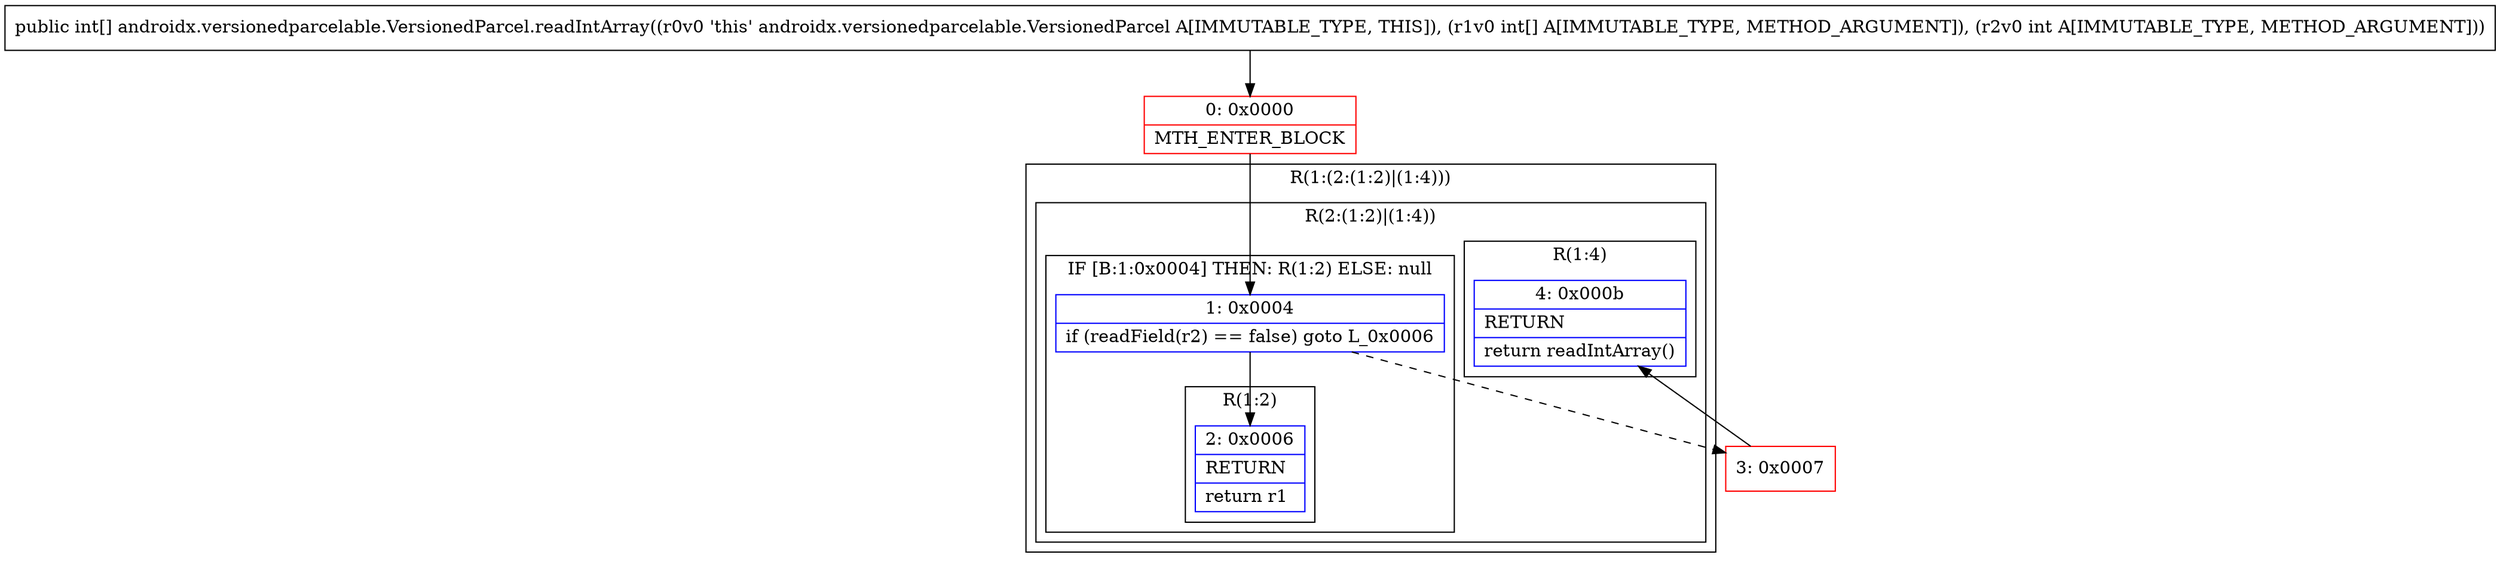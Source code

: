digraph "CFG forandroidx.versionedparcelable.VersionedParcel.readIntArray([II)[I" {
subgraph cluster_Region_767690400 {
label = "R(1:(2:(1:2)|(1:4)))";
node [shape=record,color=blue];
subgraph cluster_Region_424686144 {
label = "R(2:(1:2)|(1:4))";
node [shape=record,color=blue];
subgraph cluster_IfRegion_775436033 {
label = "IF [B:1:0x0004] THEN: R(1:2) ELSE: null";
node [shape=record,color=blue];
Node_1 [shape=record,label="{1\:\ 0x0004|if (readField(r2) == false) goto L_0x0006\l}"];
subgraph cluster_Region_990695281 {
label = "R(1:2)";
node [shape=record,color=blue];
Node_2 [shape=record,label="{2\:\ 0x0006|RETURN\l|return r1\l}"];
}
}
subgraph cluster_Region_105261494 {
label = "R(1:4)";
node [shape=record,color=blue];
Node_4 [shape=record,label="{4\:\ 0x000b|RETURN\l|return readIntArray()\l}"];
}
}
}
Node_0 [shape=record,color=red,label="{0\:\ 0x0000|MTH_ENTER_BLOCK\l}"];
Node_3 [shape=record,color=red,label="{3\:\ 0x0007}"];
MethodNode[shape=record,label="{public int[] androidx.versionedparcelable.VersionedParcel.readIntArray((r0v0 'this' androidx.versionedparcelable.VersionedParcel A[IMMUTABLE_TYPE, THIS]), (r1v0 int[] A[IMMUTABLE_TYPE, METHOD_ARGUMENT]), (r2v0 int A[IMMUTABLE_TYPE, METHOD_ARGUMENT])) }"];
MethodNode -> Node_0;
Node_1 -> Node_2;
Node_1 -> Node_3[style=dashed];
Node_0 -> Node_1;
Node_3 -> Node_4;
}

